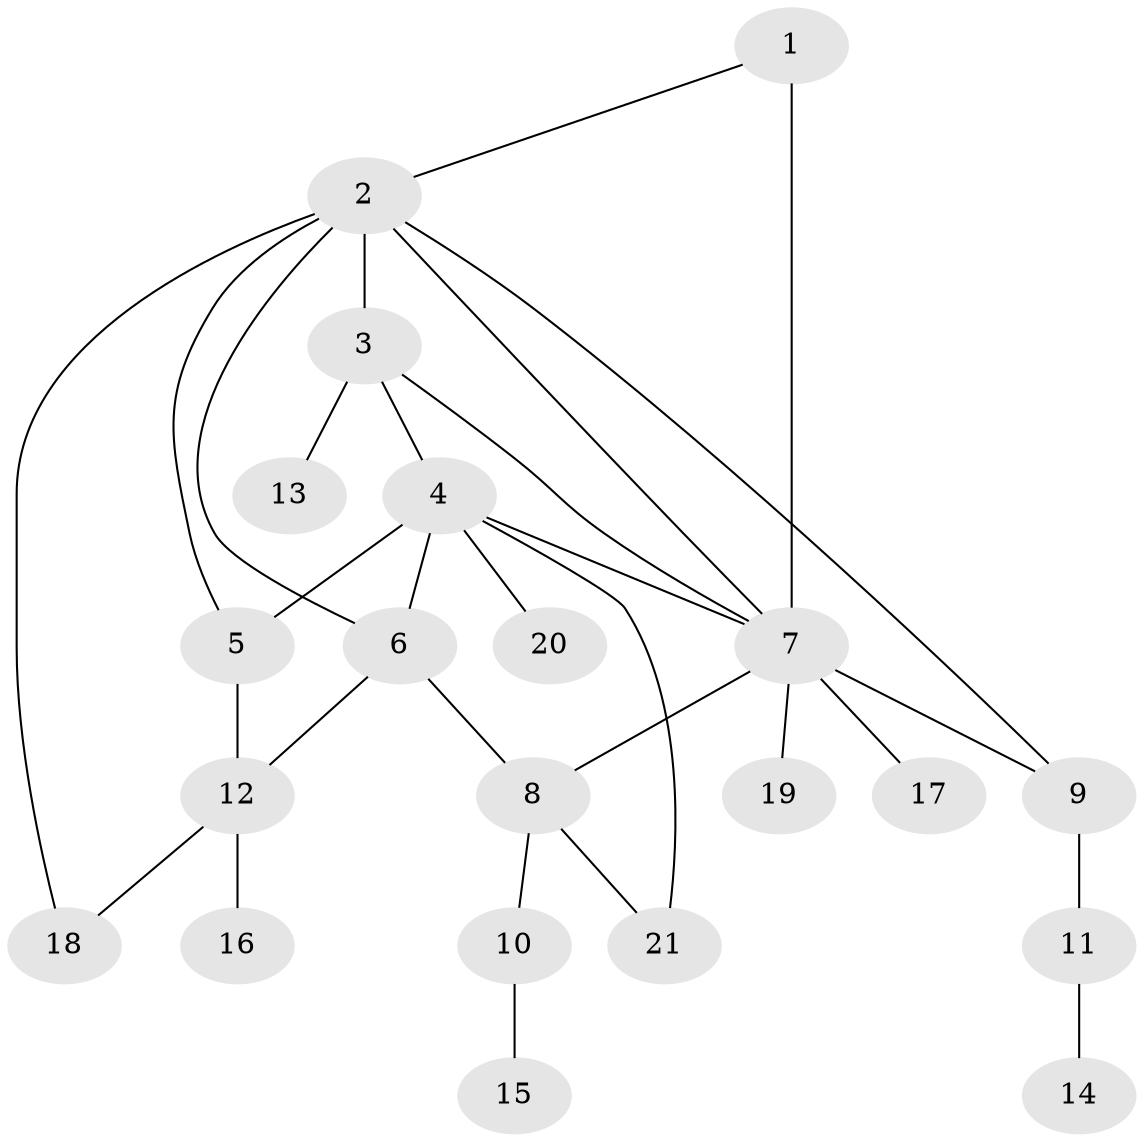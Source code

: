 // original degree distribution, {10: 0.020833333333333332, 6: 0.041666666666666664, 3: 0.10416666666666667, 4: 0.020833333333333332, 7: 0.041666666666666664, 11: 0.020833333333333332, 5: 0.041666666666666664, 1: 0.5, 2: 0.20833333333333334}
// Generated by graph-tools (version 1.1) at 2025/52/03/04/25 22:52:11]
// undirected, 21 vertices, 30 edges
graph export_dot {
  node [color=gray90,style=filled];
  1;
  2;
  3;
  4;
  5;
  6;
  7;
  8;
  9;
  10;
  11;
  12;
  13;
  14;
  15;
  16;
  17;
  18;
  19;
  20;
  21;
  1 -- 2 [weight=1.0];
  1 -- 7 [weight=8.0];
  2 -- 3 [weight=1.0];
  2 -- 5 [weight=1.0];
  2 -- 6 [weight=2.0];
  2 -- 7 [weight=2.0];
  2 -- 9 [weight=1.0];
  2 -- 18 [weight=1.0];
  3 -- 4 [weight=1.0];
  3 -- 7 [weight=1.0];
  3 -- 13 [weight=2.0];
  4 -- 5 [weight=1.0];
  4 -- 6 [weight=6.0];
  4 -- 7 [weight=1.0];
  4 -- 20 [weight=1.0];
  4 -- 21 [weight=1.0];
  5 -- 12 [weight=1.0];
  6 -- 8 [weight=1.0];
  6 -- 12 [weight=1.0];
  7 -- 8 [weight=1.0];
  7 -- 9 [weight=1.0];
  7 -- 17 [weight=1.0];
  7 -- 19 [weight=1.0];
  8 -- 10 [weight=1.0];
  8 -- 21 [weight=1.0];
  9 -- 11 [weight=1.0];
  10 -- 15 [weight=1.0];
  11 -- 14 [weight=1.0];
  12 -- 16 [weight=1.0];
  12 -- 18 [weight=1.0];
}
